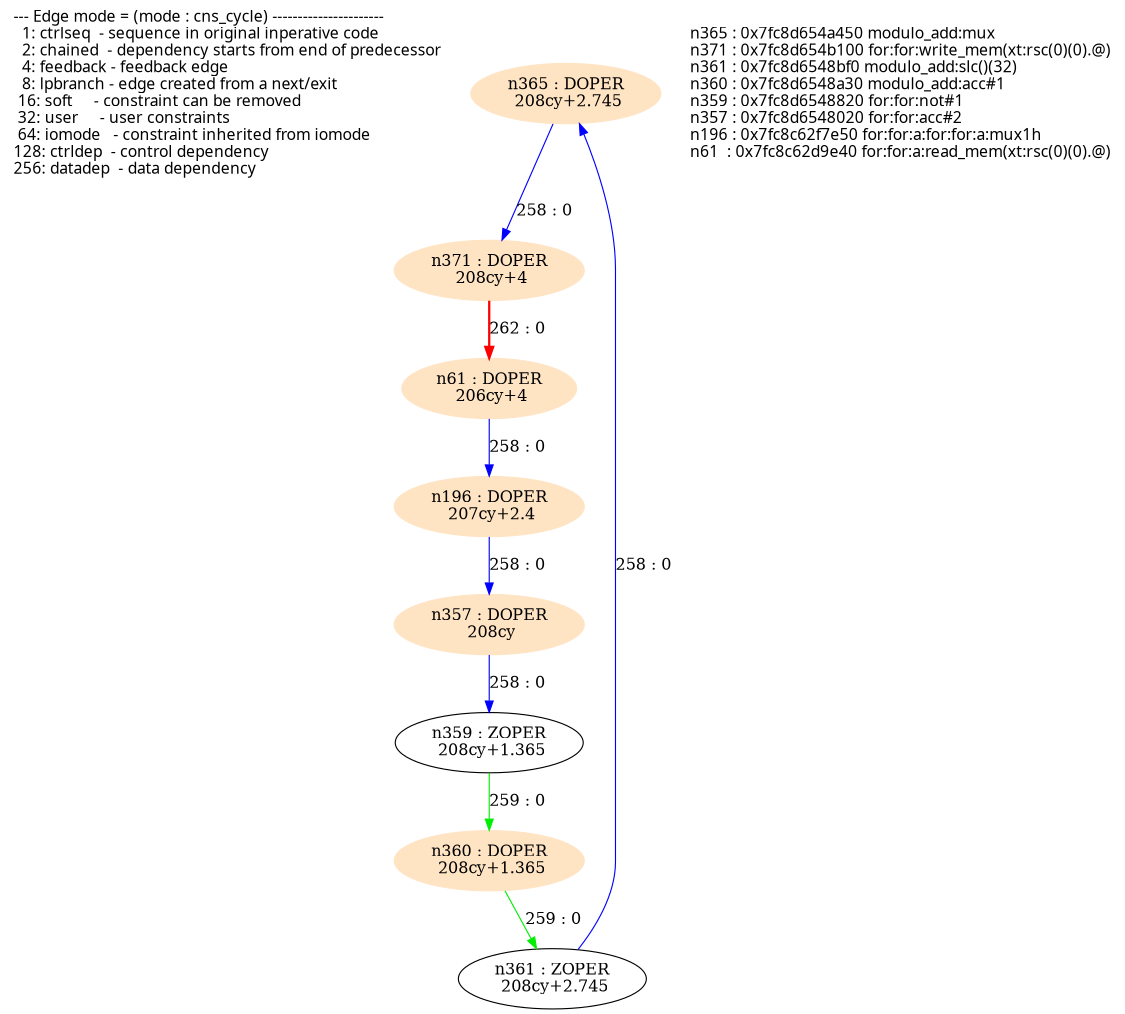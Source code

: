 digraph G {
  size="7.5,10"; center=true; ratio=auto;
  m1[fontname=Fixed,labeljust=left,label="--- Edge mode = (mode : cns_cycle) ----------------------\l  1: ctrlseq  - sequence in original inperative code     \l  2: chained  - dependency starts from end of predecessor\l  4: feedback - feedback edge                            \l  8: lpbranch - edge created from a next/exit            \l 16: soft     - constraint can be removed                \l 32: user     - user constraints                         \l 64: iomode   - constraint inherited from iomode         \l128: ctrldep  - control dependency                       \l256: datadep  - data dependency                          \l",shape=none];
  n365[label="n365 : DOPER\n 208cy+2.745\n",shape=ellipse,style=filled,color=bisque];
  n371[label="n371 : DOPER\n 208cy+4\n",shape=ellipse,style=filled,color=bisque];
  n361[label="n361 : ZOPER\n 208cy+2.745\n",shape=ellipse];
  n360[label="n360 : DOPER\n 208cy+1.365\n",shape=ellipse,style=filled,color=bisque];
  n359[label="n359 : ZOPER\n 208cy+1.365\n",shape=ellipse];
  n357[label="n357 : DOPER\n 208cy\n",shape=ellipse,style=filled,color=bisque];
  n196[label="n196 : DOPER\n 207cy+2.4\n",shape=ellipse,style=filled,color=bisque];
  n61[label="n61 : DOPER\n 206cy+4\n",shape=ellipse,style=filled,color=bisque];
  m2[fontname=Fixed,labeljust=left,label="n365 : 0x7fc8d654a450 modulo_add:mux\ln371 : 0x7fc8d654b100 for:for:write_mem(xt:rsc(0)(0).@)\ln361 : 0x7fc8d6548bf0 modulo_add:slc()(32)\ln360 : 0x7fc8d6548a30 modulo_add:acc#1\ln359 : 0x7fc8d6548820 for:for:not#1\ln357 : 0x7fc8d6548020 for:for:acc#2\ln196 : 0x7fc8c62f7e50 for:for:a:for:for:a:mux1h\ln61  : 0x7fc8c62d9e40 for:for:a:read_mem(xt:rsc(0)(0).@)\l",shape=none];
  n365 -> n371[label="258 : 0",color=blue];
  n361 -> n365[label="258 : 0",color=blue];
  n360 -> n361[label="259 : 0",color=green2];
  n359 -> n360[label="259 : 0",color=green2];
  n357 -> n359[label="258 : 0",color=blue];
  n196 -> n357[label="258 : 0",color=blue];
  n61 -> n196[label="258 : 0",color=blue];
  n371 -> n61[label="262 : 0",color=red, style=bold];
}

